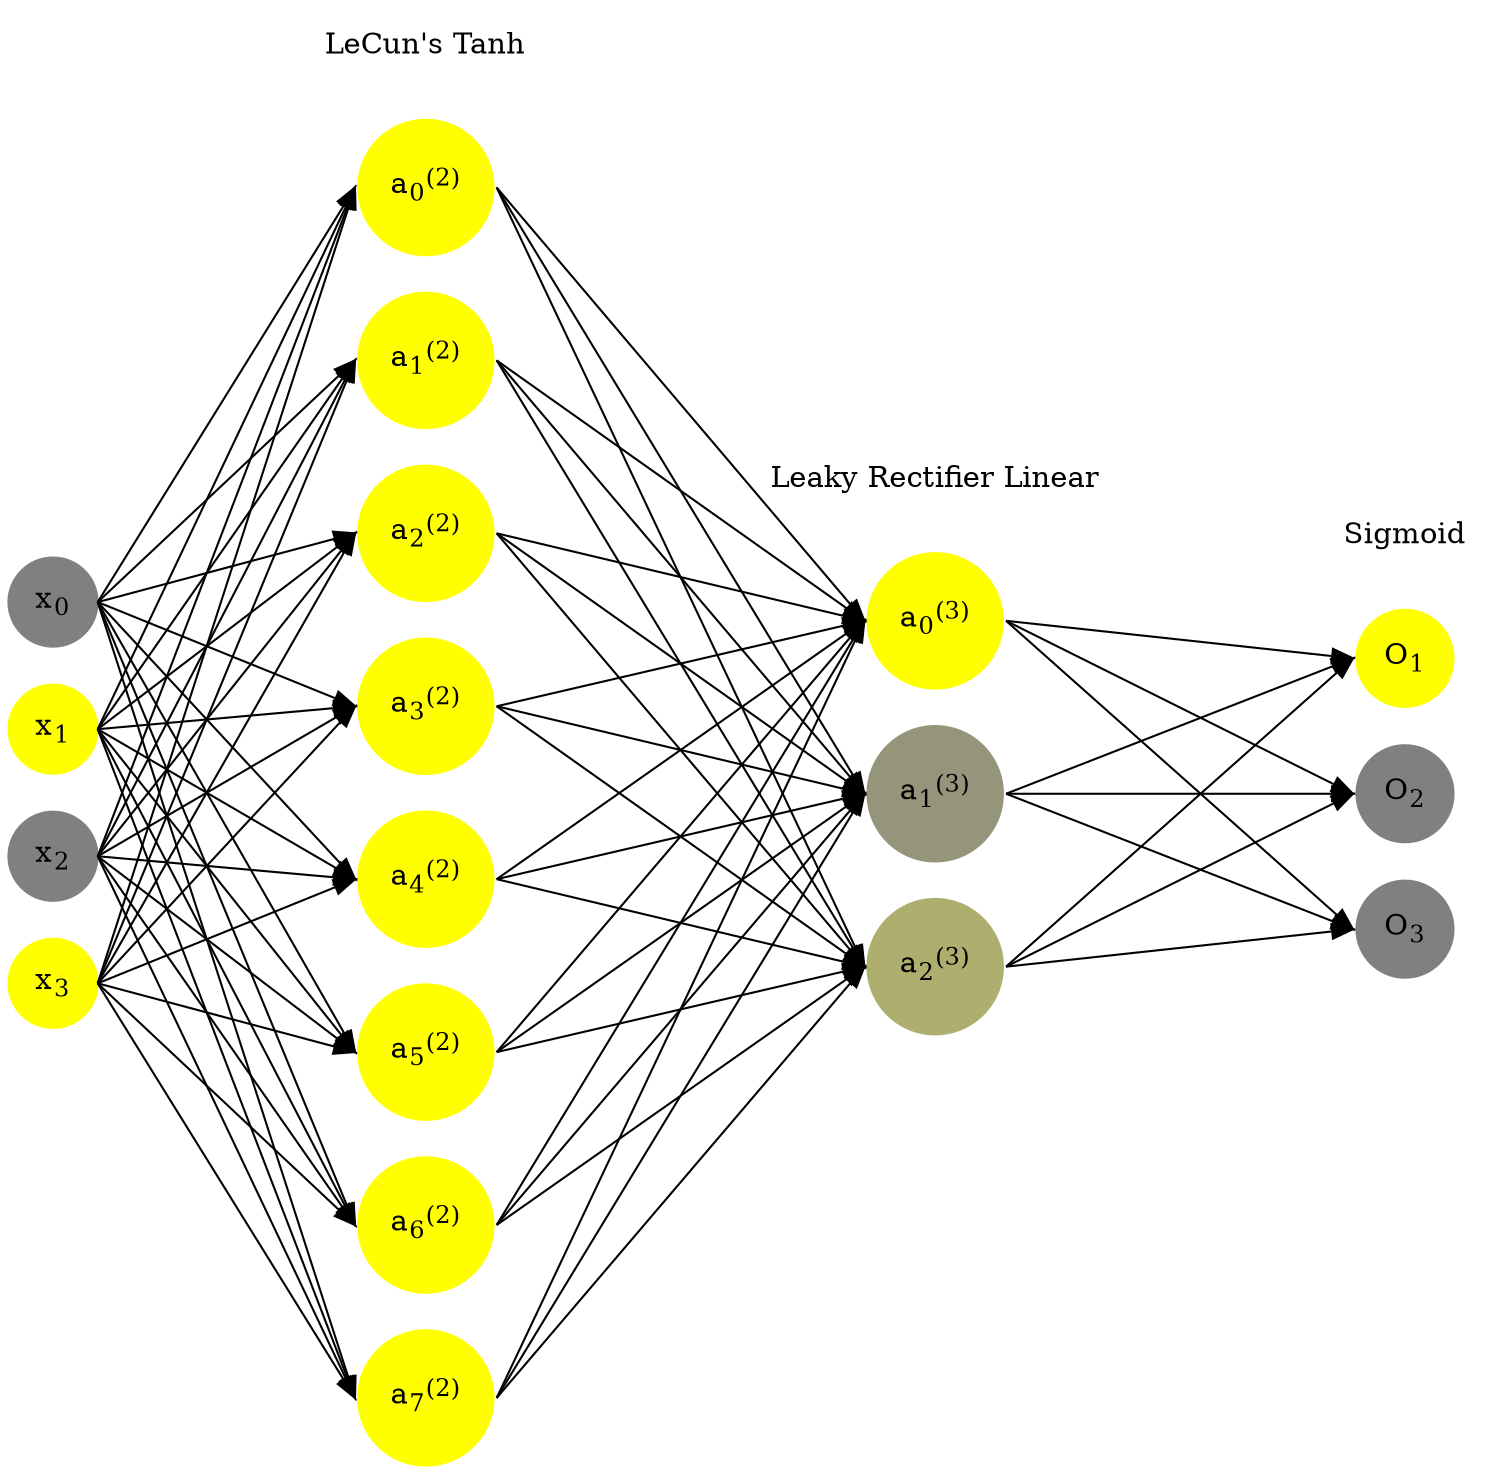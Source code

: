 digraph G {
	rankdir = LR;
	splines=false;
	edge[style=invis];
	ranksep= 1.4;
	{
	node [shape=circle, color="0.1667, 0.0, 0.5", style=filled, fillcolor="0.1667, 0.0, 0.5"];
	x0 [label=<x<sub>0</sub>>];
	}
	{
	node [shape=circle, color="0.1667, 1.0, 1.0", style=filled, fillcolor="0.1667, 1.0, 1.0"];
	x1 [label=<x<sub>1</sub>>];
	}
	{
	node [shape=circle, color="0.1667, 0.0, 0.5", style=filled, fillcolor="0.1667, 0.0, 0.5"];
	x2 [label=<x<sub>2</sub>>];
	}
	{
	node [shape=circle, color="0.1667, 1.0, 1.0", style=filled, fillcolor="0.1667, 1.0, 1.0"];
	x3 [label=<x<sub>3</sub>>];
	}
	{
	node [shape=circle, color="0.1667, 1.715898, 1.357949", style=filled, fillcolor="0.1667, 1.715898, 1.357949"];
	a02 [label=<a<sub>0</sub><sup>(2)</sup>>];
	}
	{
	node [shape=circle, color="0.1667, 1.715888, 1.357944", style=filled, fillcolor="0.1667, 1.715888, 1.357944"];
	a12 [label=<a<sub>1</sub><sup>(2)</sup>>];
	}
	{
	node [shape=circle, color="0.1667, 1.715900, 1.357950", style=filled, fillcolor="0.1667, 1.715900, 1.357950"];
	a22 [label=<a<sub>2</sub><sup>(2)</sup>>];
	}
	{
	node [shape=circle, color="0.1667, 1.125826, 1.062913", style=filled, fillcolor="0.1667, 1.125826, 1.062913"];
	a32 [label=<a<sub>3</sub><sup>(2)</sup>>];
	}
	{
	node [shape=circle, color="0.1667, 1.715900, 1.357950", style=filled, fillcolor="0.1667, 1.715900, 1.357950"];
	a42 [label=<a<sub>4</sub><sup>(2)</sup>>];
	}
	{
	node [shape=circle, color="0.1667, 1.715900, 1.357950", style=filled, fillcolor="0.1667, 1.715900, 1.357950"];
	a52 [label=<a<sub>5</sub><sup>(2)</sup>>];
	}
	{
	node [shape=circle, color="0.1667, 1.715897, 1.357948", style=filled, fillcolor="0.1667, 1.715897, 1.357948"];
	a62 [label=<a<sub>6</sub><sup>(2)</sup>>];
	}
	{
	node [shape=circle, color="0.1667, 1.697273, 1.348637", style=filled, fillcolor="0.1667, 1.697273, 1.348637"];
	a72 [label=<a<sub>7</sub><sup>(2)</sup>>];
	}
	{
	node [shape=circle, color="0.1667, 22.574333, 11.787166", style=filled, fillcolor="0.1667, 22.574333, 11.787166"];
	a03 [label=<a<sub>0</sub><sup>(3)</sup>>];
	}
	{
	node [shape=circle, color="0.1667, 0.171457, 0.585729", style=filled, fillcolor="0.1667, 0.171457, 0.585729"];
	a13 [label=<a<sub>1</sub><sup>(3)</sup>>];
	}
	{
	node [shape=circle, color="0.1667, 0.360811, 0.680406", style=filled, fillcolor="0.1667, 0.360811, 0.680406"];
	a23 [label=<a<sub>2</sub><sup>(3)</sup>>];
	}
	{
	node [shape=circle, color="0.1667, 1.0, 1.0", style=filled, fillcolor="0.1667, 1.0, 1.0"];
	O1 [label=<O<sub>1</sub>>];
	}
	{
	node [shape=circle, color="0.1667, 0.0, 0.5", style=filled, fillcolor="0.1667, 0.0, 0.5"];
	O2 [label=<O<sub>2</sub>>];
	}
	{
	node [shape=circle, color="0.1667, 0.0, 0.5", style=filled, fillcolor="0.1667, 0.0, 0.5"];
	O3 [label=<O<sub>3</sub>>];
	}
	{
	rank=same;
	x0->x1->x2->x3;
	}
	{
	rank=same;
	a02->a12->a22->a32->a42->a52->a62->a72;
	}
	{
	rank=same;
	a03->a13->a23;
	}
	{
	rank=same;
	O1->O2->O3;
	}
	l1 [shape=plaintext,label="LeCun's Tanh"];
	l1->a02;
	{rank=same; l1;a02};
	l2 [shape=plaintext,label="Leaky Rectifier Linear"];
	l2->a03;
	{rank=same; l2;a03};
	l3 [shape=plaintext,label="Sigmoid"];
	l3->O1;
	{rank=same; l3;O1};
edge[style=solid, tailport=e, headport=w];
	{x0;x1;x2;x3} -> {a02;a12;a22;a32;a42;a52;a62;a72};
	{a02;a12;a22;a32;a42;a52;a62;a72} -> {a03;a13;a23};
	{a03;a13;a23} -> {O1,O2,O3};
}